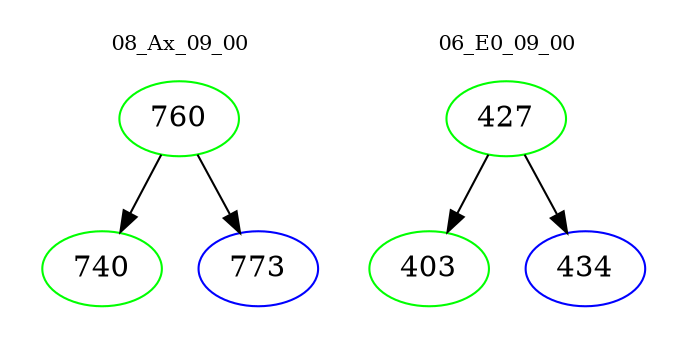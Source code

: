 digraph{
subgraph cluster_0 {
color = white
label = "08_Ax_09_00";
fontsize=10;
T0_760 [label="760", color="green"]
T0_760 -> T0_740 [color="black"]
T0_740 [label="740", color="green"]
T0_760 -> T0_773 [color="black"]
T0_773 [label="773", color="blue"]
}
subgraph cluster_1 {
color = white
label = "06_E0_09_00";
fontsize=10;
T1_427 [label="427", color="green"]
T1_427 -> T1_403 [color="black"]
T1_403 [label="403", color="green"]
T1_427 -> T1_434 [color="black"]
T1_434 [label="434", color="blue"]
}
}
